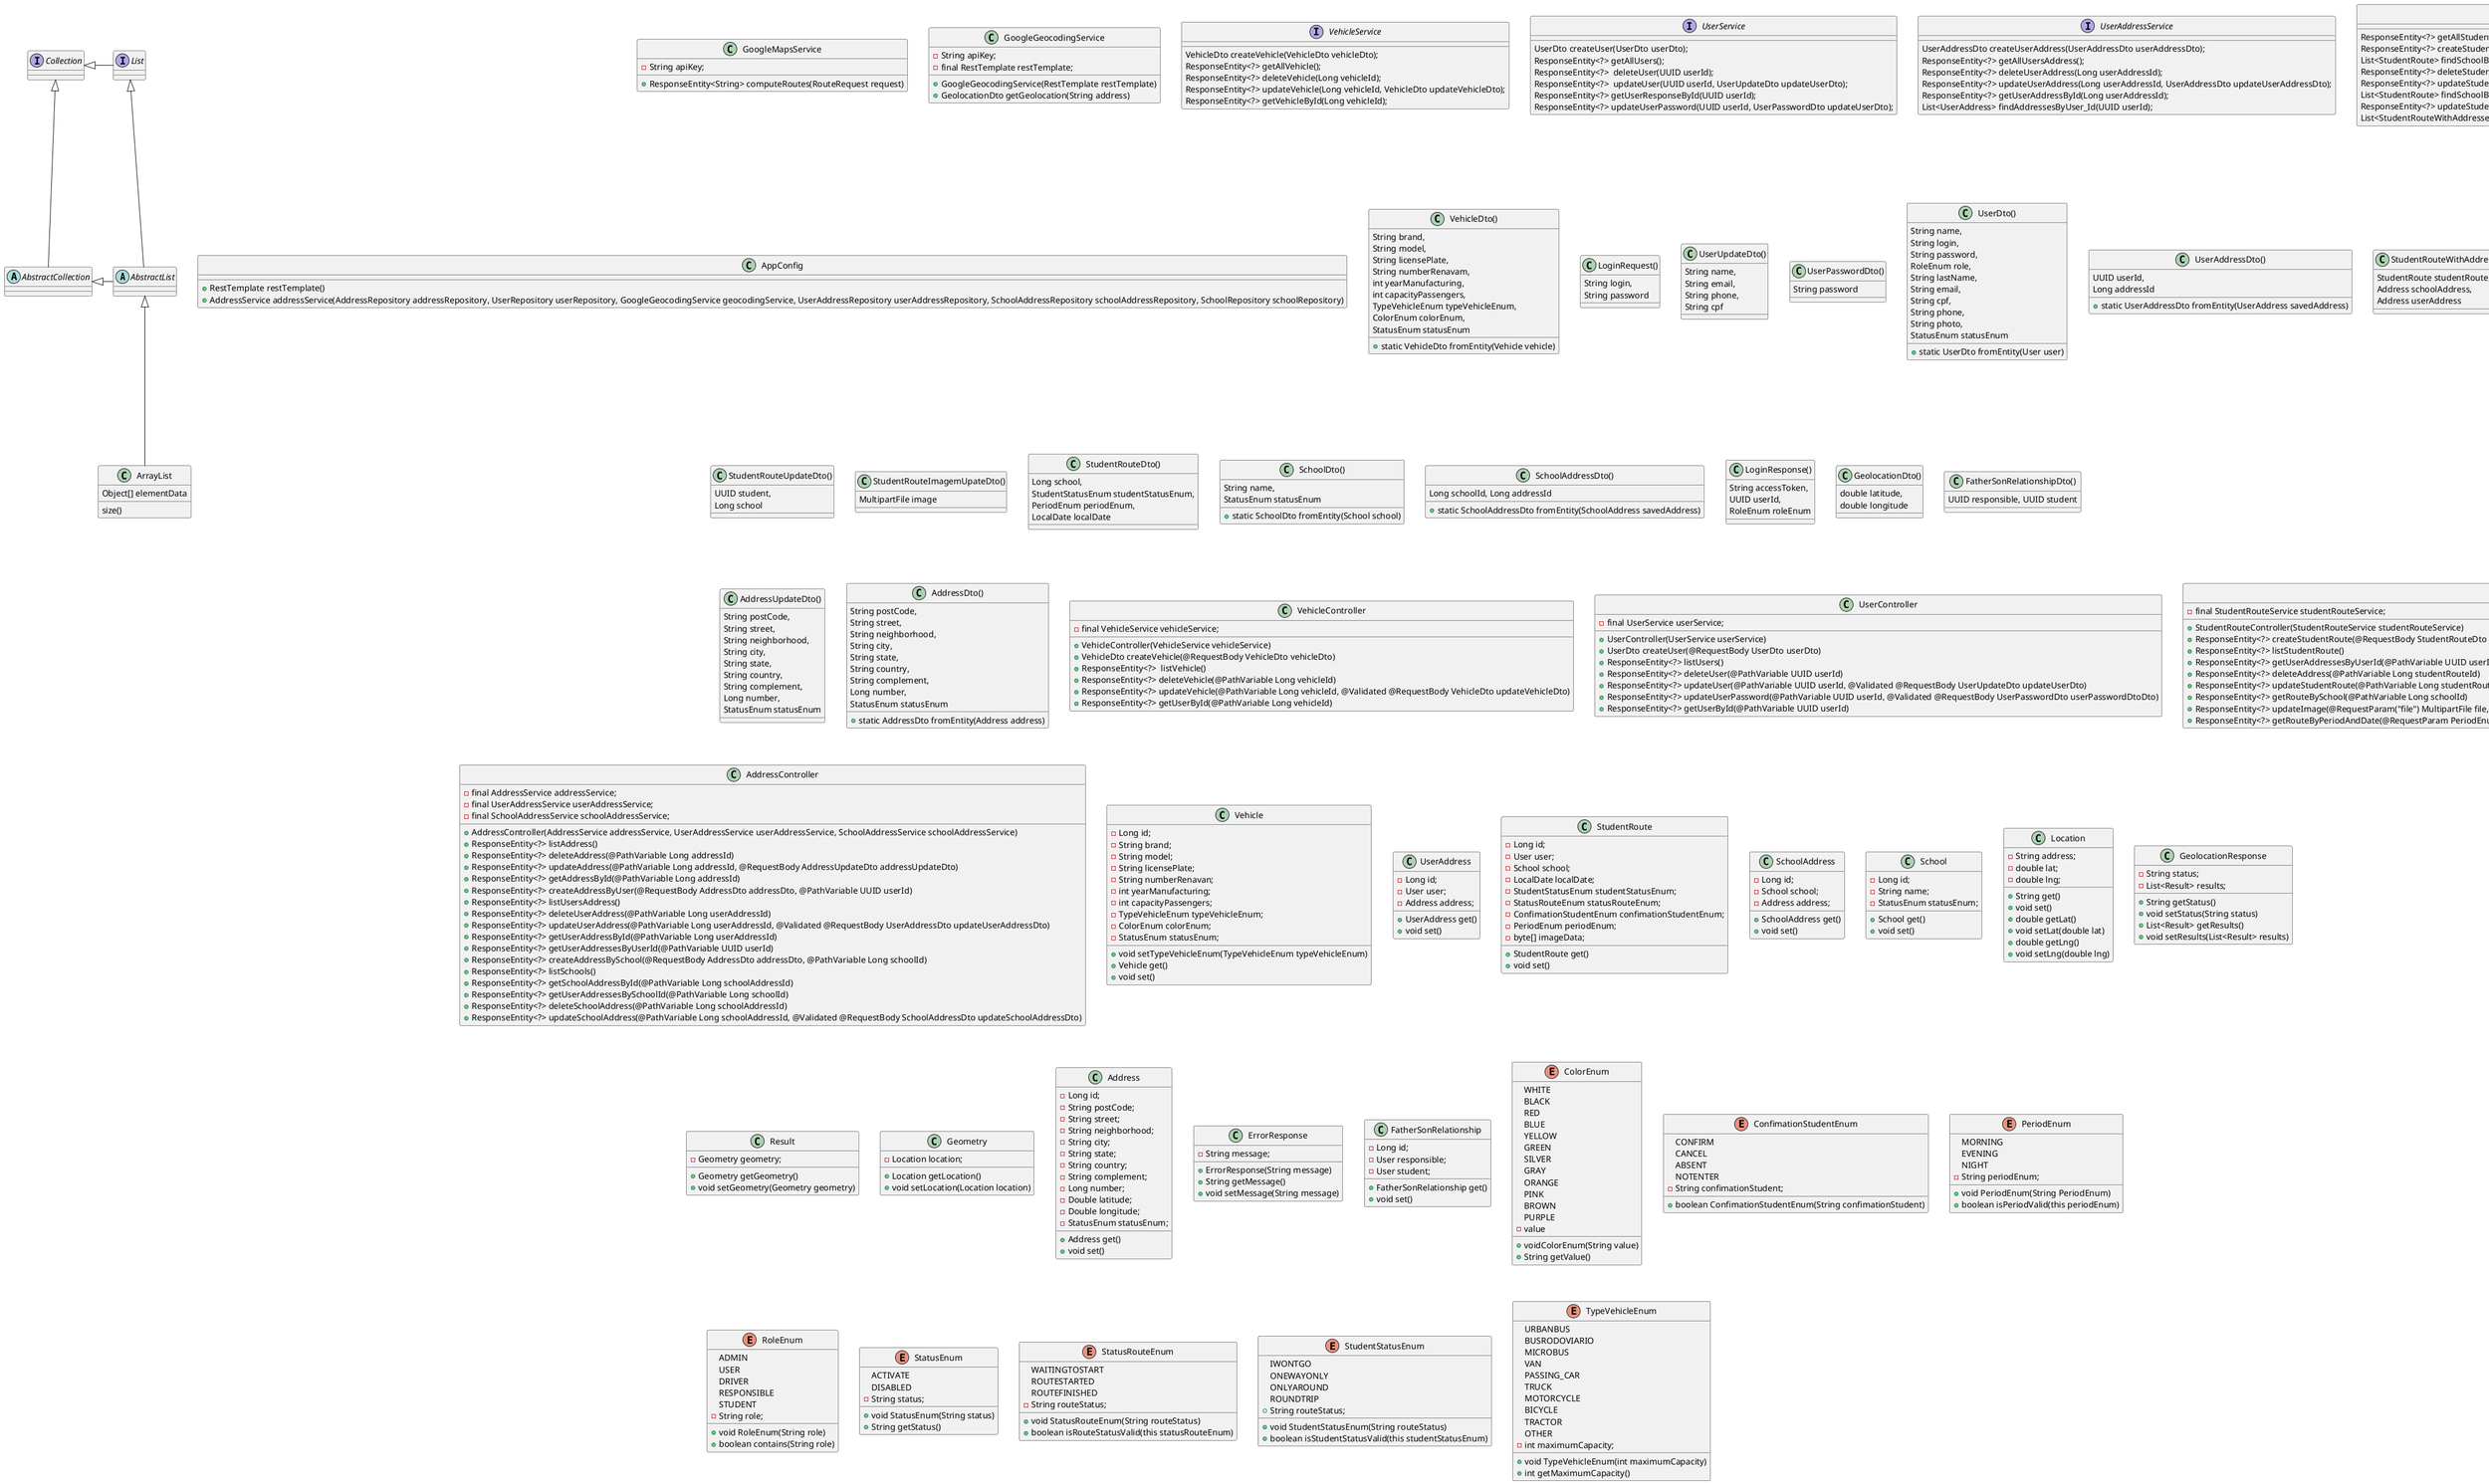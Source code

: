 @startuml
'https://plantuml.com/class-diagram

abstract class AbstractList
abstract AbstractCollection
interface List
interface Collection

List <|-- AbstractList
Collection <|-- AbstractCollection

Collection <|- List
AbstractCollection <|- AbstractList
AbstractList <|-- ArrayList

class ArrayList {
Object[] elementData
size()
}

class SchoolServiceImplementation implements SchoolService {
    - final SchoolRepository schoolRepository;
    + SchoolServiceImplementation(SchoolRepository schoolRepository)
    + SchoolDto createSchool(SchoolDto schoolDto)
    + ResponseEntity<?> getAllSchool()
    + ResponseEntity<?> deleteSchool(Long schoolId)
    + ResponseEntity<?> updateSchool(Long schoolId, SchoolDto schoolDto)
    + ResponseEntity<?> getSchoolById(Long schoolId)
}

class SchoolAddressServiceImplementation implements SchoolAddressService {
    - final SchoolAddressRepository schoolAddressRepository;
    - final SchoolRepository schoolRepository;
    - final AddressRepository addressRepository;
    + SchoolAddressServiceImplementation(SchoolAddressRepository schoolAddressRepository, SchoolRepository schoolRepository, AddressRepository addressRepository)
    + ResponseEntity<?> getAllSchoolAddress()
    + List<SchoolAddress> findAddressesBySchool_Id(Long schoolId)
    + ResponseEntity<?> deleteUserAddress(Long userAddressId)
    + ResponseEntity<?> updateSchoolAddress(Long schoolAddressId, SchoolAddressDto updateSchoolAddressDto)
    + ResponseEntity<?> getSchoolAddressById(Long schoolAddressId)
}

class GoogleMapsService {
    - String apiKey;
    + ResponseEntity<String> computeRoutes(RouteRequest request)
}
class GoogleGeocodingService {
    - String apiKey;
    - final RestTemplate restTemplate;
    + GoogleGeocodingService(RestTemplate restTemplate)
    + GeolocationDto getGeolocation(String address)
}
class FatherSonRelationshipServiceImplementation implements FatherSonRelationshipService {
    - final FatherSonRelationshipRepository fatherSonRelationshipRepository;
    - final UserRepository userRepository;
    + FatherSonRelationshipServiceImplementation(FatherSonRelationshipRepository fatherSonRelationshipRepository, UserRepository userRepository)
    + ResponseEntity<?> getAllFatherSonRelationship()
    + ResponseEntity<?> findFatherSonRelationshipByUserId(FatherSonRelationshipDto fatherSonRelationshipDto)
    + ResponseEntity<?> getFatherSonRelationshipById(Long fatherSonRelationshipId)
    + ResponseEntity<?> deleteFatherSonRelationship(Long fatherSonRelationshipId)
    + ResponseEntity<?> updateFatherSonRelationship(Long fatherSonRelationshipId, FatherSonRelationshipDto fatherSonRelationshipDto)
    + ResponseEntity<?> createFatherSonRelationship(FatherSonRelationshipDto fatherSonRelationshipDto)
}


class AuthenticationServiceImplementation implements AuthenticationService {
    - final UserRepository userRepository;
    + AuthenticationServiceImplementation(UserRepository userRepository)
    + UserDetails loadUserByUsername(String login)
    + String getToken(LoginRequest authDto)
    + String generateToken(User user)
    + String validTokenJwt(String token)
    - Instant generateExpiryDate()
}

class AddressServiceImplementation implements AddressService {
    - final AddressRepository addressRepository;
    - final UserRepository userRepository;
    - final GoogleGeocodingService geocodingService;
    - final UserAddressRepository userAddressRepository;
    - final SchoolAddressRepository schoolAddressRepository;
    - final SchoolRepository schoolRepository;
    + AddressServiceImplementation(AddressRepository addressRepository, UserRepository userRepository, GoogleGeocodingService geocodingService, UserAddressRepository userAddressRepository, SchoolAddressRepository schoolAddressRepository, SchoolRepository schoolRepository)
    + ResponseEntity<?> getAllAddress()
    + ResponseEntity<?> deleteAddress(Long addressId)
    + ResponseEntity<?> updateAddress(Long addressId, AddressUpdateDto addressUpdateDto)
    + ResponseEntity<?> getAddressResponseById(Long addressId)
    - School getSchoolById(Long schoolId)
    - Address createAddress(AddressDto addressDto)
    - void setAddressDetailsUpdate(Address address, AddressUpdateDto addressUpdateDto)
    - void setAddressDetails(Address address, AddressDto addressDto)
    + ResponseEntity<?> createAddressByUser(AddressDto addressDto, UUID userId)
    + ResponseEntity<?> createAddressBySchool(AddressDto addressDto, Long schoolId)
    + String getFullAddress(String street, Long number, String neighborhood, String city, String state, String postCode, String country)
}


interface VehicleService {
    VehicleDto createVehicle(VehicleDto vehicleDto);
    ResponseEntity<?> getAllVehicle();
    ResponseEntity<?> deleteVehicle(Long vehicleId);
    ResponseEntity<?> updateVehicle(Long vehicleId, VehicleDto updateVehicleDto);
    ResponseEntity<?> getVehicleById(Long vehicleId);
}

interface UserService {
    UserDto createUser(UserDto userDto);
    ResponseEntity<?> getAllUsers();
    ResponseEntity<?>  deleteUser(UUID userId);
    ResponseEntity<?>  updateUser(UUID userId, UserUpdateDto updateUserDto);
    ResponseEntity<?> getUserResponseById(UUID userId);
    ResponseEntity<?> updateUserPassword(UUID userId, UserPasswordDto updateUserDto);
}

interface UserAddressService {
    UserAddressDto createUserAddress(UserAddressDto userAddressDto);
    ResponseEntity<?> getAllUsersAddress();
    ResponseEntity<?> deleteUserAddress(Long userAddressId);
    ResponseEntity<?> updateUserAddress(Long userAddressId, UserAddressDto updateUserAddressDto);
    ResponseEntity<?> getUserAddressById(Long userAddressId);
    List<UserAddress> findAddressesByUser_Id(UUID userId);
}

interface StudentRouteService {
    ResponseEntity<?> getAllStudentRoute();
    ResponseEntity<?> createStudentRoute(StudentRouteDto schoolDto, UUID userId);
    List<StudentRoute> findSchoolByUser_Id(UUID userId);
    ResponseEntity<?> deleteStudentRoute(Long studentSchoolId);
    ResponseEntity<?> updateStudentRoute(Long studentSchoolId, StudentRouteUpdateDto schoolDto);
    List<StudentRoute> findSchoolBySchool_Id(Long schoolId);
    ResponseEntity<?> updateStudentRouteImagem(MultipartFile file, Long routeId);
    List<StudentRouteWithAddresses> getStudentRoutesByPeriodAndDate(PeriodEnum periodEnum, LocalDate localDate);
}

interface SchoolService {
    SchoolDto createSchool(SchoolDto schoolDto);
    ResponseEntity<?> getAllSchool();
    ResponseEntity<?> deleteSchool(Long schoolId);
    ResponseEntity<?> updateSchool(Long schoolId, SchoolDto schoolDto);
    ResponseEntity<?> getSchoolById(Long schoolId);
}

interface SchoolAddressService {
    ResponseEntity<?> getAllSchoolAddress();
    List<SchoolAddress> findAddressesBySchool_Id(Long schoolId);
    ResponseEntity<?> deleteUserAddress(Long userAddressId);
    ResponseEntity<?> updateSchoolAddress(Long schoolAddressId, SchoolAddressDto updateSchoolAddressDto);
    ResponseEntity<?> getSchoolAddressById(Long schoolAddressId);
}

interface FatherSonRelationshipService {
    ResponseEntity<?> getAllFatherSonRelationship();
    ResponseEntity<?> getFatherSonRelationshipById(Long fatherSonRelationshipId);
    ResponseEntity<?> findFatherSonRelationshipByUserId(FatherSonRelationshipDto fatherSonRelationshipDto);
    ResponseEntity<?> deleteFatherSonRelationship(Long fatherSonRelationshipId);
    ResponseEntity<?> updateFatherSonRelationship(Long fatherSonRelationshipId, FatherSonRelationshipDto fatherSonRelationshipDto);
    ResponseEntity<?> createFatherSonRelationship(FatherSonRelationshipDto fatherSonRelationship);
}
interface AuthenticationService extends UserDetailsService {
    String getToken(LoginRequest authDto);
    String validTokenJwt(String token);
}

interface AddressService {
    ResponseEntity<?> createAddressByUser(AddressDto addressDto, UUID userId);
    ResponseEntity<?>  getAllAddress();
    ResponseEntity<?> deleteAddress(Long addressId);
    ResponseEntity<?> createAddressBySchool(AddressDto addressDto, Long schoolId);
    ResponseEntity<?> getAddressResponseById(Long addressId);
    ResponseEntity<?> updateAddress(Long addressId, AddressUpdateDto addressUpdateDto);
}



class SwaggerConfig {
    + OpenAPI openAPI()
}
class SecurityFilter extends OncePerRequestFilter {
    - final AuthenticationService authenticationService;
    - final UserRepository userRepository;
    + SecurityFilter(AuthenticationService authenticationService, UserRepository userRepository)
    # void doFilterInternal(HttpServletRequest request, HttpServletResponse response, FilterChain filterChain)
    + String extractsTokenHeader(HttpServletRequest request)
}
class SecurityConfiguration {
    - final SecurityFilter securityFilter;
    + SecurityConfiguration(SecurityFilter securityFilter)
    + SecurityFilterChain securityFilterChain(HttpSecurity httpSecurity)
    + PasswordEncoder passwordEncoder()
    + AuthenticationManager authenticationManager(AuthenticationConfiguration authenticationConfiguration)
    - static final String[] AUTH_WHITELIST
}
class InitialSystemConfig implements CommandLineRunner {
    - final UserRepository userRepository;
    - final VehicleRespository vehicleRespository;
    - final PasswordEncoder passwordEncoder;
    + InitialSystemConfig(UserRepository userRepository, VehicleRespository vehicleRespository, PasswordEncoder passwordEncoder)
    + void run(String... args) throws Exception
    - User createUserIfNotExist(String login, String name, String password, RoleEnum role, String lastName, String email, String cpf, String phone, String photo, StatusEnum status)
    - void createVehicleIfNotExist(Long id, String brand, String model, String licensePlate, String numberRenavam, int yearManufacturing, TypeVehicleEnum typeVehicleEnum, ColorEnum colorEnum, StatusEnum statusEnum)
}
class CorsConfig implements WebMvcConfigurer {
    + void addCorsMappings(CorsRegistry registry)
}
class AppConfig {
    + RestTemplate restTemplate()
    + AddressService addressService(AddressRepository addressRepository, UserRepository userRepository, GoogleGeocodingService geocodingService, UserAddressRepository userAddressRepository, SchoolAddressRepository schoolAddressRepository, SchoolRepository schoolRepository)
}

class VehicleDto() {
    String brand,
    String model,
    String licensePlate,
    String numberRenavam,
    int yearManufacturing,
    int capacityPassengers,
    TypeVehicleEnum typeVehicleEnum,
    ColorEnum colorEnum,
    StatusEnum statusEnum
    + static VehicleDto fromEntity(Vehicle vehicle)
}


class LoginRequest() {
 String login,
 String password
}

class UserUpdateDto() {
    String name,
    String email,
    String phone,
    String cpf
}

class UserPasswordDto() {
    String password
}

class UserDto() {
    String name,
    String login,
    String password,
    RoleEnum role,
    String lastName,
    String email,
    String cpf,
    String phone,
    String photo,
    StatusEnum statusEnum
    + static UserDto fromEntity(User user)
}

class UserAddressDto() {
    UUID userId,
    Long addressId
    + static UserAddressDto fromEntity(UserAddress savedAddress)
}

class StudentRouteWithAddresses(){
       StudentRoute studentRoute,
       Address schoolAddress,
       Address userAddress
}
class StudentRouteUpdateDto() {
    UUID student,
    Long school
}

class StudentRouteImagemUpateDto() {
    MultipartFile image
}

class StudentRouteDto() {
    Long school,
    StudentStatusEnum studentStatusEnum,
    PeriodEnum periodEnum,
    LocalDate localDate
}

class SchoolDto() {
    String name,
    StatusEnum statusEnum
    + static SchoolDto fromEntity(School school)
}

class SchoolAddressDto() {
    Long schoolId, Long addressId
    + static SchoolAddressDto fromEntity(SchoolAddress savedAddress)
}
class LoginResponse() {
    String accessToken,
    UUID userId,
    RoleEnum roleEnum
}

class GeolocationDto() {
    double latitude,
    double longitude
}

class FatherSonRelationshipDto() {
    UUID responsible, UUID student
}

class AddressUpdateDto() {
    String postCode,
    String street,
    String neighborhood,
    String city,
    String state,
    String country,
    String complement,
    Long number,
    StatusEnum statusEnum
}
class AddressDto() {
    String postCode,
    String street,
    String neighborhood,
    String city,
    String state,
    String country,
    String complement,
    Long number,
    StatusEnum statusEnum
    + static AddressDto fromEntity(Address address)
}

class VehicleController {
    - final VehicleService vehicleService;
    + VehicleController(VehicleService vehicleService)
    + VehicleDto createVehicle(@RequestBody VehicleDto vehicleDto)
    + ResponseEntity<?>  listVehicle()
    + ResponseEntity<?> deleteVehicle(@PathVariable Long vehicleId)
    + ResponseEntity<?> updateVehicle(@PathVariable Long vehicleId, @Validated @RequestBody VehicleDto updateVehicleDto)
    + ResponseEntity<?> getUserById(@PathVariable Long vehicleId)
}


class UserController {
    - final UserService userService;
    + UserController(UserService userService)
    + UserDto createUser(@RequestBody UserDto userDto)
    + ResponseEntity<?> listUsers()
    + ResponseEntity<?> deleteUser(@PathVariable UUID userId)
    + ResponseEntity<?> updateUser(@PathVariable UUID userId, @Validated @RequestBody UserUpdateDto updateUserDto)
    + ResponseEntity<?> updateUserPassword(@PathVariable UUID userId, @Validated @RequestBody UserPasswordDto userPasswordDtoDto)
    + ResponseEntity<?> getUserById(@PathVariable UUID userId)
}

class StudentRouteController {
    - final StudentRouteService studentRouteService;
    + StudentRouteController(StudentRouteService studentRouteService)
    + ResponseEntity<?> createStudentRoute(@RequestBody StudentRouteDto routeDtoDto, @PathVariable UUID userId)
    + ResponseEntity<?> listStudentRoute()
    + ResponseEntity<?> getUserAddressesByUserId(@PathVariable UUID userId)
    + ResponseEntity<?> deleteAddress(@PathVariable Long studentRouteId)
    + ResponseEntity<?> updateStudentRoute(@PathVariable Long studentRouteId, @RequestBody StudentRouteUpdateDto routeDto)
    + ResponseEntity<?> getRouteBySchool(@PathVariable Long schoolId)
    + ResponseEntity<?> updateImage(@RequestParam("file") MultipartFile file, @PathVariable Long routeId)
    + ResponseEntity<?> getRouteByPeriodAndDate(@RequestParam PeriodEnum periodEnum, @RequestParam @DateTimeFormat(iso = DateTimeFormat.ISO.DATE) LocalDate localDate)
}
class SchoolController {
    - final SchoolService schoolService;
    + SchoolController(SchoolService schoolService)
    + SchoolDto createSchool(@RequestBody SchoolDto schoolDto)
    + ResponseEntity<?> listSchool()
    + ResponseEntity<?> deleteScholl(@PathVariable Long schoolId)
    + ResponseEntity<?> updateSchool(@PathVariable Long schoolId, @Validated @RequestBody SchoolDto schoolDto)
    + ResponseEntity<?> getSchoolById(@PathVariable Long schoolId)
}

class FatherSonRelationshipController {
    - final FatherSonRelationshipService fatherSonRelationshipService;
    + FatherSonRelationshipController(FatherSonRelationshipService fatherSonRelationshipService)
    + ResponseEntity<?> fatherSonRelationshipDto(@RequestBody FatherSonRelationshipDto fatherSonRelationship)
    + ResponseEntity<?> listFatherSonRelationship()
    + ResponseEntity<?> getFatherSonRelationshipById(@PathVariable Long fatherSonRelationshipId)
    + ResponseEntity<?> getFatherSonRelationshipByUserId(@Validated @RequestBody FatherSonRelationshipDto fatherSonRelationshipDto)
    + ResponseEntity<?> deleteFatherSonRelationship(@PathVariable Long fatherSonRelationshipId)
    + ResponseEntity<?> FatherSonRelationship(@PathVariable Long fatherSonRelationshipId, @Validated @RequestBody FatherSonRelationshipDto fatherSonRelationshipDto)
}

class AuthenticationController {
    - final UserRepository userRepository;
    - final PasswordEncoder passwordEncoder;
    - final AuthenticationManager authenticationManager;
    - final AuthenticationService authenticationService;
    + AuthenticationController(UserRepository userRepository, PasswordEncoder passwordEncoder, AuthenticationManager authenticationManager, AuthenticationService authenticationService)
    + ResponseEntity<LoginResponse> login(@RequestBody LoginRequest loginRequest)
}
class AddressController {
    - final AddressService addressService;
    - final UserAddressService userAddressService;
    - final SchoolAddressService schoolAddressService;
    + AddressController(AddressService addressService, UserAddressService userAddressService, SchoolAddressService schoolAddressService)
    + ResponseEntity<?> listAddress()
    + ResponseEntity<?> deleteAddress(@PathVariable Long addressId)
    + ResponseEntity<?> updateAddress(@PathVariable Long addressId, @RequestBody AddressUpdateDto addressUpdateDto)
    + ResponseEntity<?> getAddressById(@PathVariable Long addressId)
    + ResponseEntity<?> createAddressByUser(@RequestBody AddressDto addressDto, @PathVariable UUID userId)
    + ResponseEntity<?> listUsersAddress()
    + ResponseEntity<?> deleteUserAddress(@PathVariable Long userAddressId)
    + ResponseEntity<?> updateUserAddress(@PathVariable Long userAddressId, @Validated @RequestBody UserAddressDto updateUserAddressDto)
    + ResponseEntity<?> getUserAddressById(@PathVariable Long userAddressId)
    + ResponseEntity<?> getUserAddressesByUserId(@PathVariable UUID userId)
    + ResponseEntity<?> createAddressBySchool(@RequestBody AddressDto addressDto, @PathVariable Long schoolId)
    + ResponseEntity<?> listSchools()
    + ResponseEntity<?> getSchoolAddressById(@PathVariable Long schoolAddressId)
    + ResponseEntity<?> getUserAddressesBySchoolId(@PathVariable Long schoolId)
    + ResponseEntity<?> deleteSchoolAddress(@PathVariable Long schoolAddressId)
    + ResponseEntity<?> updateSchoolAddress(@PathVariable Long schoolAddressId, @Validated @RequestBody SchoolAddressDto updateSchoolAddressDto)
}

interface AddressRepository extends JpaRepository<Address, Long> {
}

interface SchoolAddressRepository extends JpaRepository<SchoolAddress, Long> {
    List<SchoolAddress> findBySchool_Id(Long schoolId);
}
interface FatherSonRelationshipRepository extends JpaRepository<FatherSonRelationship, Long> {
    List<FatherSonRelationship> findByResponsible_IdOrStudent_Id(UUID responsibleId, UUID studentId);
}
interface SchoolRepository extends JpaRepository<School, Long> {
    Optional<School> findByName(String name);
}

interface StudentRouteRepository extends JpaRepository<StudentRoute, Long> {
    List<StudentRoute> findByUser_Id(UUID userId);
    List<StudentRoute> findBySchool_Id(Long school);
    List<StudentRoute> findByPeriodEnumAndLocalDate(PeriodEnum periodEnum, LocalDate localDate);
    List<Object[]> findWithAddressesByPeriodEnumAndLocalDateAndConfimationStudentEnumAndStudentStatusEnumNot(
            @Param("periodEnum") String periodEnum,
            @Param("localDate") LocalDate localDate,
            @Param("confimationStudentEnum") String confimationStudentEnum,
            @Param("studentStatusEnum") String studentStatusEnum);
}
interface UserAddressRepository extends JpaRepository<UserAddress, Long> {
    List<UserAddress> findByUser_Id(UUID userId);
}
interface UserRepository extends JpaRepository<User, UUID> {
    Optional<User> findByLogin(String login);
    Optional<User> findByCpf(String cpf);
}
interface VehicleRespository extends JpaRepository<Vehicle, Long> {
    Optional<Vehicle> findByNumberRenavan(String numberRenavan);
    Optional<Vehicle> findByLicensePlate(String licensePlate);
}

class Vehicle {
    - Long id;
    - String brand;
    - String model;
    - String licensePlate;
    - String numberRenavan;
    - int yearManufacturing;
    - int capacityPassengers;
    - TypeVehicleEnum typeVehicleEnum;
    - ColorEnum colorEnum;
    - StatusEnum statusEnum;
    + void setTypeVehicleEnum(TypeVehicleEnum typeVehicleEnum)
    + Vehicle get()
    + void set()
}
class UserAddress {
    - Long id;
    - User user;
    - Address address;
    + UserAddress get()
    + void set()
}


class User implements UserDetails {
    - UUID id;
    - String name;
    - String login;
    - String password;
    - RoleEnum role;
    - String lastName;
    - String email;
    - String cpf;
    - String phone;
    - String photo;
    - StatusEnum statusEnum;
    + Collection<? extends GrantedAuthority> getAuthorities()
    + String getUsername()
    + boolean isAccountNonExpired()
    + boolean isAccountNonLocked()
    + boolean isCredentialsNonExpired()
    + boolean isEnabled()
    + boolean isLoginCorrect(LoginRequest loginRequest, PasswordEncoder passwordEncoder)
}


class StudentRoute {
    - Long id;
    - User user;
    - School school;
    - LocalDate localDate;
    - StudentStatusEnum studentStatusEnum;
    - StatusRouteEnum statusRouteEnum;
    - ConfimationStudentEnum confimationStudentEnum;
    - PeriodEnum periodEnum;
    - byte[] imageData;
    + StudentRoute get()
    + void set()
}


class SchoolAddress {
    - Long id;
    - School school;
    - Address address;
    + SchoolAddress get()
    + void set()
}

class School {
    - Long id;
    - String name;
    - StatusEnum statusEnum;
    + School get()
    + void set()
}
class Location {
    - String address;
    + String get()
    + void set()
}
class GeolocationResponse {
    - String status;
    - List<Result> results;
    + String getStatus()
    + void setStatus(String status)
    + List<Result> getResults()
    + void setResults(List<Result> results)
}
class Result {
    - Geometry geometry;
    + Geometry getGeometry()
    + void setGeometry(Geometry geometry)
}

class Geometry {
    - Location location;
    + Location getLocation()
    + void setLocation(Location location)
}


class Location {
    - double lat;
    - double lng;
    + double getLat()
    + void setLat(double lat)
    + double getLng()
    + void setLng(double lng)
}

class Address {
    - Long id;
    - String postCode;
    - String street;
    - String neighborhood;
    - String city;
    - String state;
    - String country;
    - String complement;
    - Long number;
    - Double latitude;
    - Double longitude;
    - StatusEnum statusEnum;
    + Address get()
    + void set()
}

class ErrorResponse{
    - String message;
    + ErrorResponse(String message)
    + String getMessage()
    + void setMessage(String message)
}

class FatherSonRelationship {
    - Long id;
    - User responsible;
    - User student;

    + FatherSonRelationship get()
    + void set()
}
enum ColorEnum {
    WHITE
    BLACK
    RED
    BLUE
    YELLOW
    GREEN
    SILVER
    GRAY
    ORANGE
    PINK
    BROWN
    PURPLE
    - value
    + voidColorEnum(String value)
    + String getValue()
}
enum ConfimationStudentEnum {
    CONFIRM
    CANCEL
    ABSENT
    NOTENTER
    - String confimationStudent;
    + boolean ConfimationStudentEnum(String confimationStudent)
}

enum PeriodEnum {
    MORNING
    EVENING
    NIGHT
    - String periodEnum;
    + void PeriodEnum(String PeriodEnum)
    + boolean isPeriodValid(this periodEnum)
}

enum RoleEnum {
    ADMIN
    USER
    DRIVER
    RESPONSIBLE
    STUDENT
    - String role;
    + void RoleEnum(String role)
    + boolean contains(String role)
}

enum StatusEnum {
    ACTIVATE
    DISABLED
    - String status;
    + void StatusEnum(String status)
    + String getStatus()
}

enum StatusRouteEnum {
    WAITINGTOSTART
    ROUTESTARTED
    ROUTEFINISHED
    - String routeStatus;
    + void StatusRouteEnum(String routeStatus)
    + boolean isRouteStatusValid(this statusRouteEnum)
}

enum StudentStatusEnum {
    IWONTGO
    ONEWAYONLY
    ONLYAROUND
    ROUNDTRIP
    + String routeStatus;
    + void StudentStatusEnum(String routeStatus)
    + boolean isStudentStatusValid(this studentStatusEnum)
}

enum TypeVehicleEnum {
    URBANBUS
    BUSRODOVIARIO
    MICROBUS
    VAN
    PASSING_CAR
    TRUCK
    MOTORCYCLE
    BICYCLE
    TRACTOR
    OTHER
    - int maximumCapacity;
    + void TypeVehicleEnum(int maximumCapacity)
    + int getMaximumCapacity()
}

@enduml